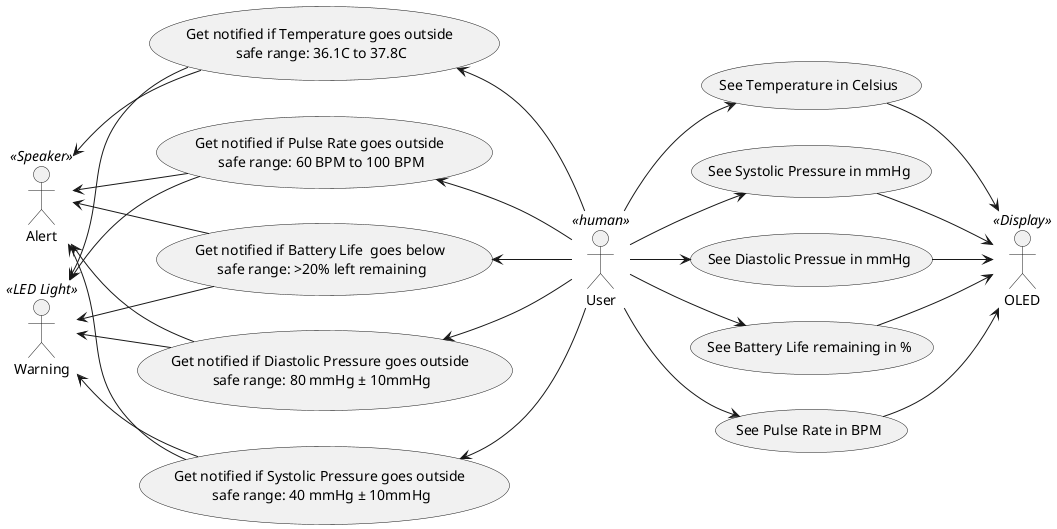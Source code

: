@startuml

skinparam packageStyle rectangle

actor User <<human>>

:OLED: <<Display>> as display
:Warning: <<LED Light>> as warning
:Alert: <<Speaker>> as alert

(See Temperature in Celsius) as (temp)
(See Systolic Pressure in mmHg) as (sysPressure)
(See Diastolic Pressue in mmHg) as (diasPressure)
(See Battery Life remaining in %) as (battery)
(See Pulse Rate in BPM) as (pulseRate)

(Get notified if Systolic Pressure goes outside\
 \nsafe range: 40 mmHg ± 10mmHg) as sysPressureRange

(Get notified if Diastolic Pressure goes outside\
 \nsafe range: 80 mmHg ± 10mmHg) as diasPressureRange

(Get notified if Temperature goes outside\
 \nsafe range: 36.1C to 37.8C) as temperatureRange

(Get notified if Pulse Rate goes outside\
 \nsafe range: 60 BPM to 100 BPM) as pulseRateRange

(Get notified if Battery Life  goes below\
 \nsafe range: >20% left remaining) as batteryLifeRange
left to right direction
User--> (temp)
User--> (sysPressure)
User--> (diasPressure)
User--> (battery)
User--> (pulseRate)

(temp)-->display
(sysPressure)-->display
(diasPressure)-->display
(battery)-->display
(pulseRate)-->display

User-up-> (temperatureRange)
User-up-> (sysPressureRange)
User-up-> (diasPressureRange)
User-up-> (batteryLifeRange)
User-up-> (pulseRateRange)

(temperatureRange)-up-> warning
(sysPressureRange)-up-> warning
(diasPressureRange)-up-> warning
(batteryLifeRange)-up-> warning
(pulseRateRange)-up-> warning

(temperatureRange)-up-> alert
(sysPressureRange)-up-> alert
(diasPressureRange)-up-> alert
(batteryLifeRange)-up-> alert
(pulseRateRange)-up-> alert

@enduml
